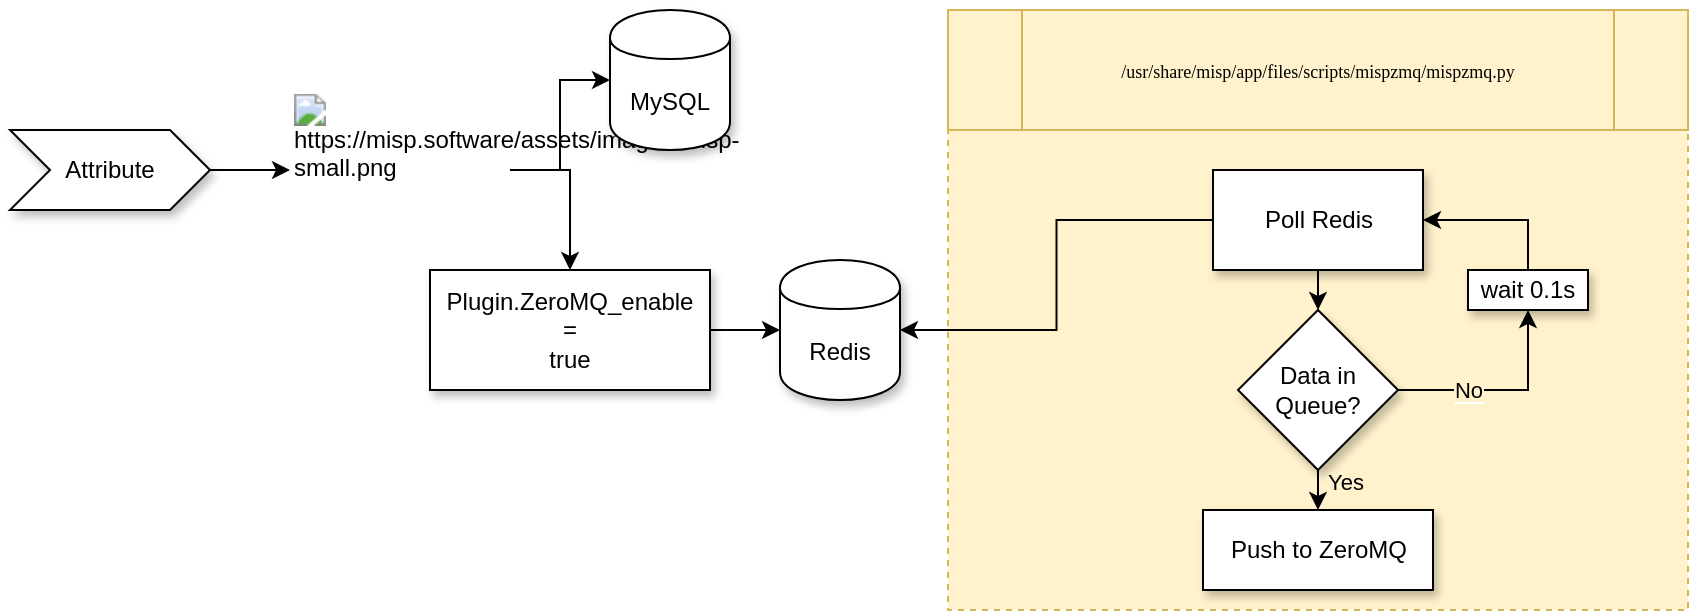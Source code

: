 <mxfile version="12.9.13" type="device"><diagram id="7qn0sIg6cFd8mB7AI7aH" name="Page-1"><mxGraphModel dx="946" dy="635" grid="1" gridSize="10" guides="1" tooltips="1" connect="1" arrows="1" fold="1" page="1" pageScale="1" pageWidth="850" pageHeight="1100" math="0" shadow="0"><root><mxCell id="0"/><mxCell id="1" parent="0"/><mxCell id="SwqkiRzzle6XYL1663j8-30" value="" style="rounded=0;whiteSpace=wrap;html=1;dashed=1;fillColor=#fff2cc;strokeColor=#d6b656;" parent="1" vertex="1"><mxGeometry x="479" y="80" width="370" height="240" as="geometry"/></mxCell><mxCell id="SwqkiRzzle6XYL1663j8-10" style="edgeStyle=orthogonalEdgeStyle;rounded=0;orthogonalLoop=1;jettySize=auto;html=1;exitX=1;exitY=0.5;exitDx=0;exitDy=0;entryX=0;entryY=0.5;entryDx=0;entryDy=0;" parent="1" source="SwqkiRzzle6XYL1663j8-4" target="SwqkiRzzle6XYL1663j8-8" edge="1"><mxGeometry relative="1" as="geometry"/></mxCell><mxCell id="h220YlmLWKsi4j_3kyt_-7" style="edgeStyle=orthogonalEdgeStyle;rounded=0;orthogonalLoop=1;jettySize=auto;html=1;exitX=1;exitY=0.5;exitDx=0;exitDy=0;entryX=0.5;entryY=0;entryDx=0;entryDy=0;" parent="1" source="SwqkiRzzle6XYL1663j8-4" target="h220YlmLWKsi4j_3kyt_-5" edge="1"><mxGeometry relative="1" as="geometry"/></mxCell><mxCell id="SwqkiRzzle6XYL1663j8-4" value="&lt;div&gt;&lt;meta http-equiv=&quot;content-type&quot; content=&quot;text/html; charset=utf-8&quot;&gt;&lt;img src=&quot;https://misp.software/assets/images/misp-small.png&quot; alt=&quot;https://misp.software/assets/images/misp-small.png&quot; class=&quot;transparent&quot;&gt;&lt;/div&gt;" style="text;whiteSpace=wrap;html=1;" parent="1" vertex="1"><mxGeometry x="150" y="55" width="110" height="90" as="geometry"/></mxCell><mxCell id="SwqkiRzzle6XYL1663j8-7" style="edgeStyle=orthogonalEdgeStyle;rounded=0;orthogonalLoop=1;jettySize=auto;html=1;exitX=1;exitY=0.5;exitDx=0;exitDy=0;entryX=0;entryY=0.5;entryDx=0;entryDy=0;" parent="1" source="SwqkiRzzle6XYL1663j8-12" target="SwqkiRzzle6XYL1663j8-4" edge="1"><mxGeometry relative="1" as="geometry"><mxPoint x="80" y="100" as="sourcePoint"/></mxGeometry></mxCell><mxCell id="SwqkiRzzle6XYL1663j8-8" value="MySQL" style="shape=cylinder;whiteSpace=wrap;html=1;boundedLbl=1;backgroundOutline=1;shadow=1;" parent="1" vertex="1"><mxGeometry x="310" y="20" width="60" height="70" as="geometry"/></mxCell><mxCell id="SwqkiRzzle6XYL1663j8-9" value="Redis" style="shape=cylinder;whiteSpace=wrap;html=1;boundedLbl=1;backgroundOutline=1;shadow=1;" parent="1" vertex="1"><mxGeometry x="395" y="145" width="60" height="70" as="geometry"/></mxCell><mxCell id="SwqkiRzzle6XYL1663j8-12" value="Attribute" style="shape=step;perimeter=stepPerimeter;whiteSpace=wrap;html=1;fixedSize=1;shadow=1;" parent="1" vertex="1"><mxGeometry x="10" y="80" width="100" height="40" as="geometry"/></mxCell><mxCell id="SwqkiRzzle6XYL1663j8-15" value="&lt;p class=&quot;p1&quot; style=&quot;margin: 0px ; font-stretch: normal ; line-height: normal ; font-family: &amp;#34;menlo&amp;#34;&quot;&gt;&lt;span class=&quot;s1&quot;&gt;&lt;font style=&quot;font-size: 9px&quot;&gt;/usr/share/misp/app/files/scripts/mispzmq/mispzmq.py&lt;/font&gt;&lt;/span&gt;&lt;/p&gt;" style="shape=process;whiteSpace=wrap;html=1;backgroundOutline=1;fillColor=#fff2cc;strokeColor=#d6b656;" parent="1" vertex="1"><mxGeometry x="479" y="20" width="370" height="60" as="geometry"/></mxCell><mxCell id="SwqkiRzzle6XYL1663j8-25" value="&lt;span style=&quot;background-color: rgb(255 , 242 , 204)&quot;&gt;No&lt;/span&gt;" style="edgeStyle=orthogonalEdgeStyle;rounded=0;orthogonalLoop=1;jettySize=auto;html=1;exitX=1;exitY=0.5;exitDx=0;exitDy=0;entryX=0.5;entryY=1;entryDx=0;entryDy=0;" parent="1" source="SwqkiRzzle6XYL1663j8-16" target="SwqkiRzzle6XYL1663j8-24" edge="1"><mxGeometry x="-0.333" relative="1" as="geometry"><mxPoint as="offset"/></mxGeometry></mxCell><mxCell id="SwqkiRzzle6XYL1663j8-29" style="edgeStyle=orthogonalEdgeStyle;rounded=0;orthogonalLoop=1;jettySize=auto;html=1;exitX=0.5;exitY=1;exitDx=0;exitDy=0;entryX=0.5;entryY=0;entryDx=0;entryDy=0;" parent="1" source="SwqkiRzzle6XYL1663j8-16" target="SwqkiRzzle6XYL1663j8-28" edge="1"><mxGeometry relative="1" as="geometry"/></mxCell><mxCell id="SwqkiRzzle6XYL1663j8-16" value="Data in Queue?" style="rhombus;whiteSpace=wrap;html=1;shadow=1;" parent="1" vertex="1"><mxGeometry x="624" y="170" width="80" height="80" as="geometry"/></mxCell><mxCell id="SwqkiRzzle6XYL1663j8-21" style="edgeStyle=orthogonalEdgeStyle;rounded=0;orthogonalLoop=1;jettySize=auto;html=1;exitX=0;exitY=0.5;exitDx=0;exitDy=0;entryX=1;entryY=0.5;entryDx=0;entryDy=0;" parent="1" source="SwqkiRzzle6XYL1663j8-17" target="SwqkiRzzle6XYL1663j8-9" edge="1"><mxGeometry relative="1" as="geometry"/></mxCell><mxCell id="SwqkiRzzle6XYL1663j8-27" style="edgeStyle=orthogonalEdgeStyle;rounded=0;orthogonalLoop=1;jettySize=auto;html=1;exitX=0.5;exitY=1;exitDx=0;exitDy=0;entryX=0.5;entryY=0;entryDx=0;entryDy=0;" parent="1" source="SwqkiRzzle6XYL1663j8-17" target="SwqkiRzzle6XYL1663j8-16" edge="1"><mxGeometry relative="1" as="geometry"/></mxCell><mxCell id="SwqkiRzzle6XYL1663j8-17" value="Poll Redis" style="rounded=0;whiteSpace=wrap;html=1;shadow=1;" parent="1" vertex="1"><mxGeometry x="611.5" y="100" width="105" height="50" as="geometry"/></mxCell><mxCell id="SwqkiRzzle6XYL1663j8-26" style="edgeStyle=orthogonalEdgeStyle;rounded=0;orthogonalLoop=1;jettySize=auto;html=1;exitX=0.5;exitY=0;exitDx=0;exitDy=0;entryX=1;entryY=0.5;entryDx=0;entryDy=0;" parent="1" source="SwqkiRzzle6XYL1663j8-24" target="SwqkiRzzle6XYL1663j8-17" edge="1"><mxGeometry relative="1" as="geometry"/></mxCell><mxCell id="SwqkiRzzle6XYL1663j8-24" value="wait 0.1s" style="rounded=0;whiteSpace=wrap;html=1;shadow=1;" parent="1" vertex="1"><mxGeometry x="739" y="150" width="60" height="20" as="geometry"/></mxCell><mxCell id="SwqkiRzzle6XYL1663j8-28" value="Push to ZeroMQ" style="rounded=0;whiteSpace=wrap;html=1;shadow=1;" parent="1" vertex="1"><mxGeometry x="606.5" y="270" width="115" height="40" as="geometry"/></mxCell><mxCell id="SwqkiRzzle6XYL1663j8-40" value="&lt;font style=&quot;font-size: 11px&quot;&gt;Yes&lt;/font&gt;" style="text;html=1;strokeColor=none;fillColor=none;align=center;verticalAlign=middle;whiteSpace=wrap;rounded=0;dashed=1;" parent="1" vertex="1"><mxGeometry x="658" y="246" width="40" height="20" as="geometry"/></mxCell><mxCell id="h220YlmLWKsi4j_3kyt_-9" style="edgeStyle=orthogonalEdgeStyle;rounded=0;orthogonalLoop=1;jettySize=auto;html=1;exitX=1;exitY=0.5;exitDx=0;exitDy=0;entryX=0;entryY=0.5;entryDx=0;entryDy=0;" parent="1" source="h220YlmLWKsi4j_3kyt_-5" target="SwqkiRzzle6XYL1663j8-9" edge="1"><mxGeometry relative="1" as="geometry"/></mxCell><mxCell id="h220YlmLWKsi4j_3kyt_-5" value="&lt;span&gt;Plugin.ZeroMQ_enable&lt;/span&gt;&lt;br&gt;&lt;span&gt;=&lt;/span&gt;&lt;br&gt;&lt;span&gt;true&lt;/span&gt;" style="rounded=0;whiteSpace=wrap;html=1;shadow=1;" parent="1" vertex="1"><mxGeometry x="220" y="150" width="140" height="60" as="geometry"/></mxCell></root></mxGraphModel></diagram></mxfile>